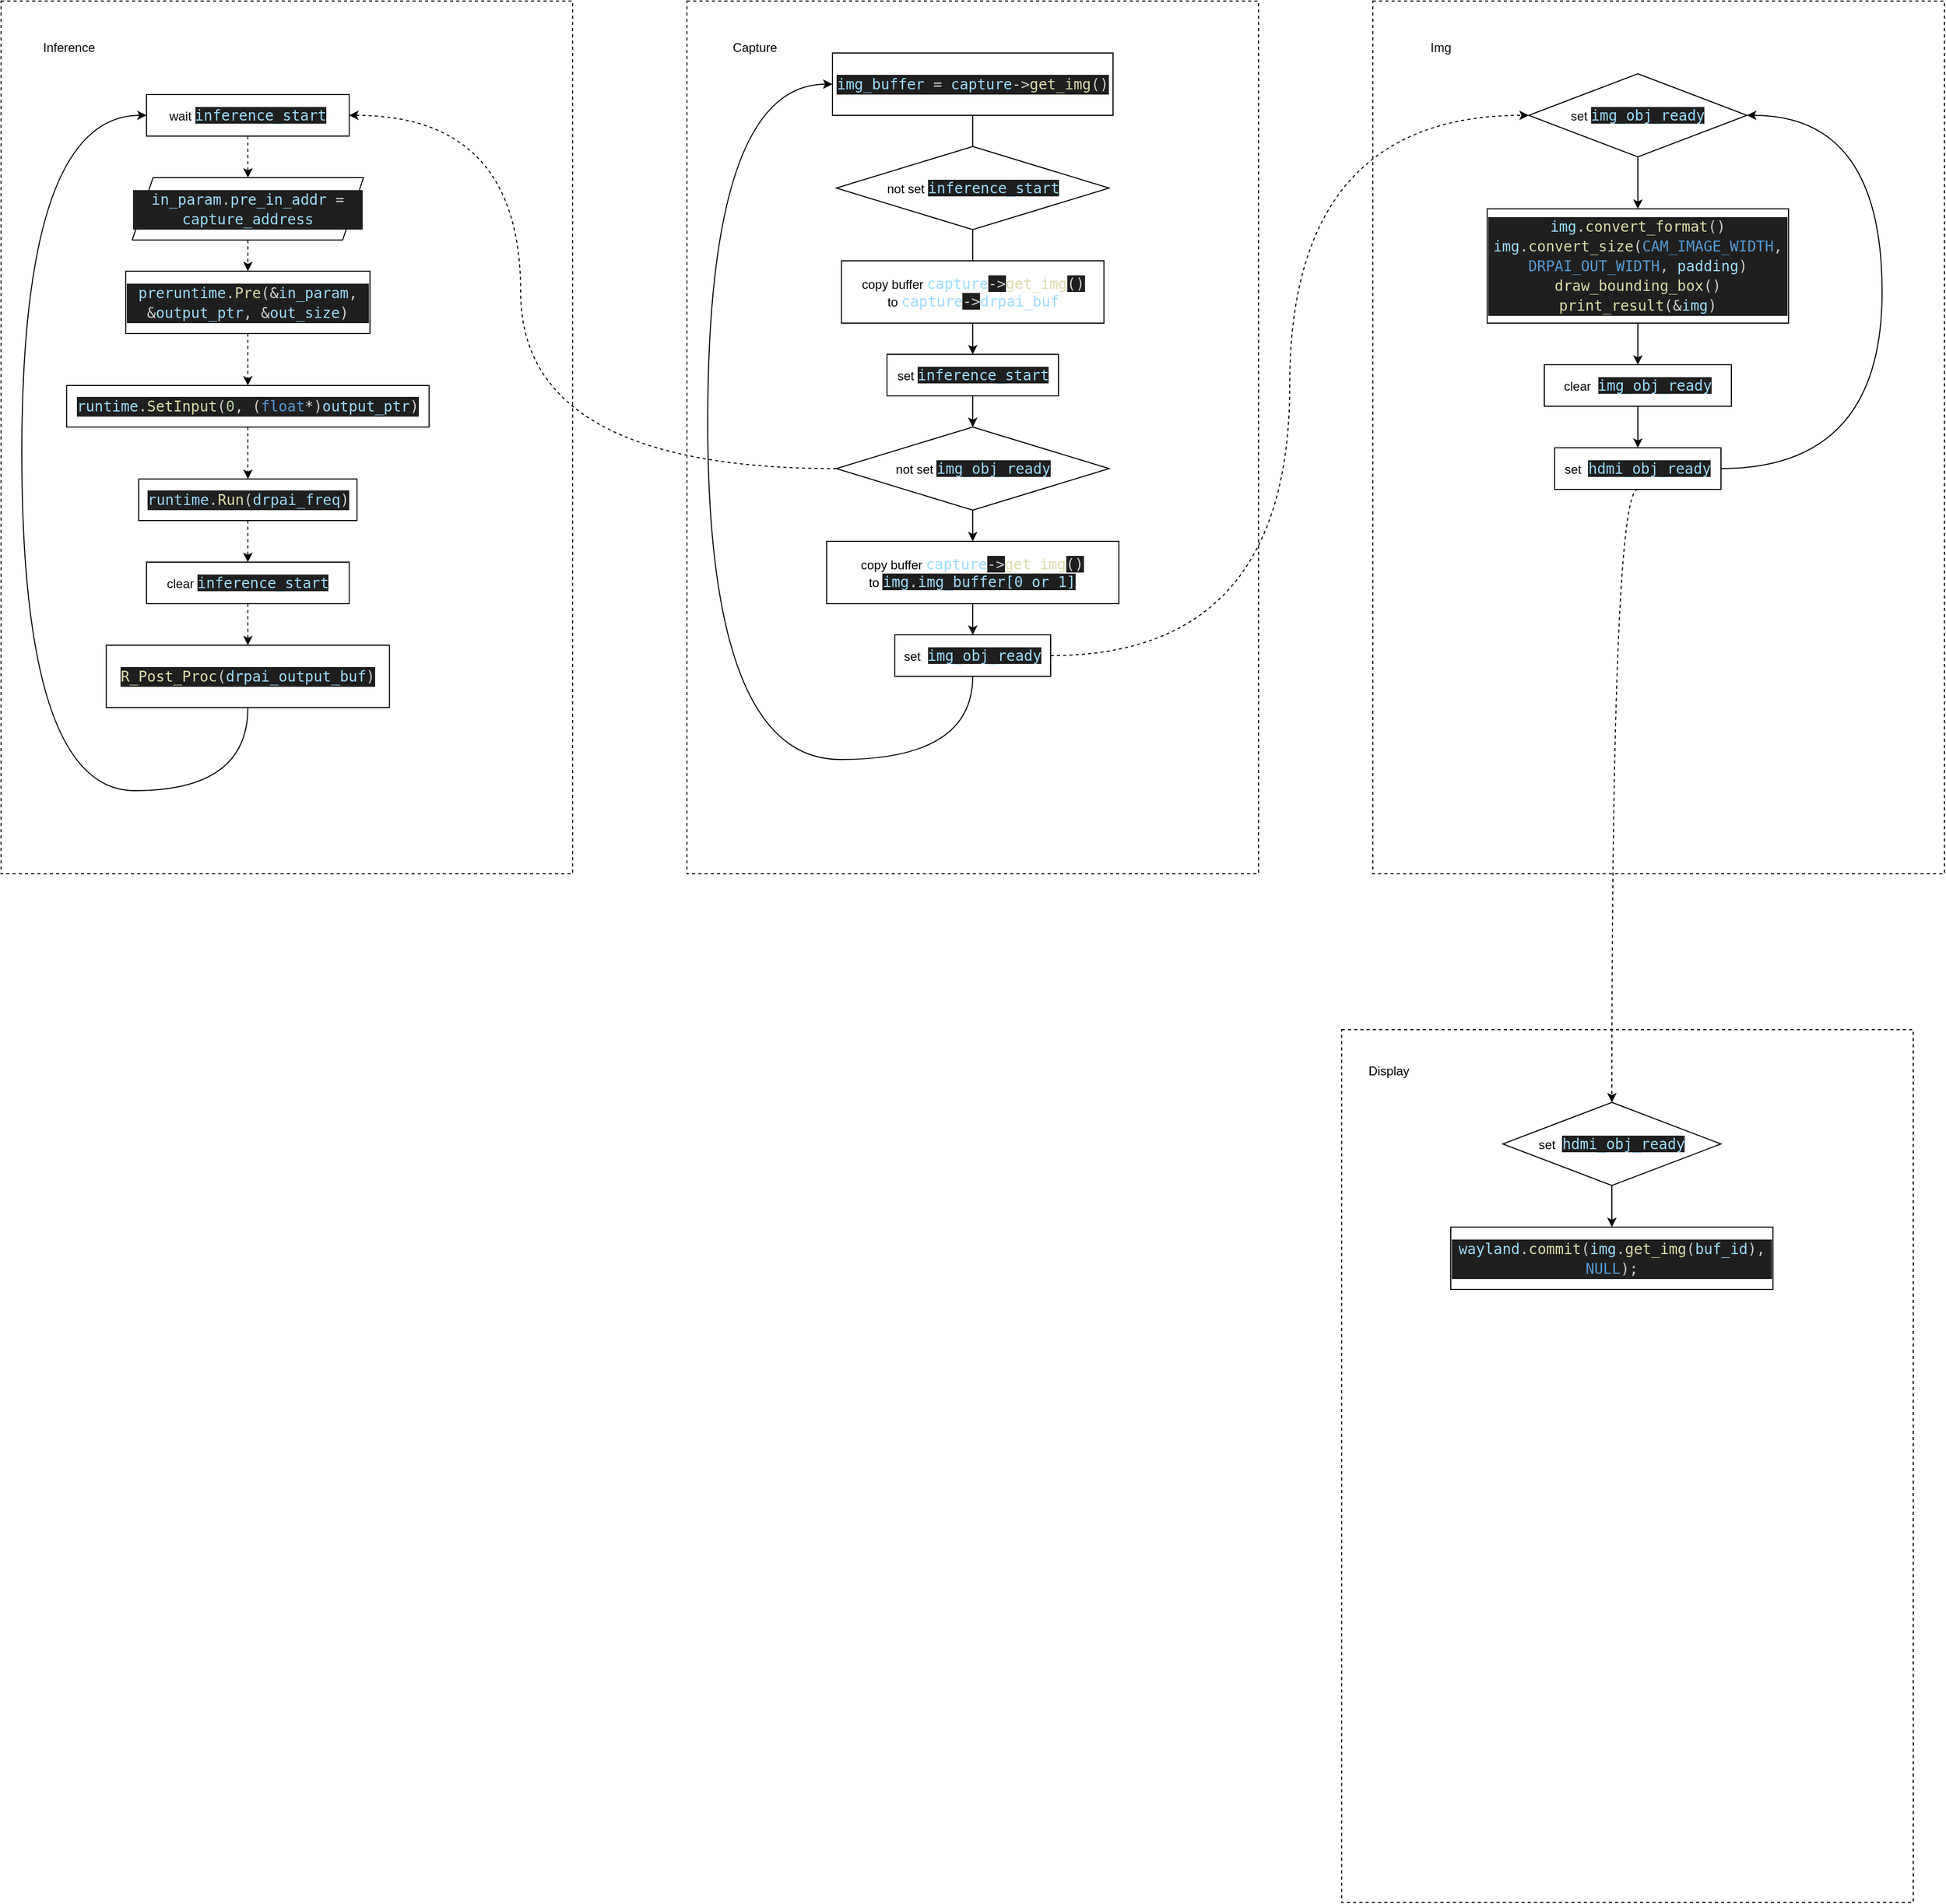 <mxfile>
    <diagram id="_45znqR_parI-b0OOBPH" name="Page-1">
        <mxGraphModel dx="1987" dy="827" grid="1" gridSize="10" guides="1" tooltips="1" connect="1" arrows="1" fold="1" page="1" pageScale="1" pageWidth="850" pageHeight="1100" math="0" shadow="0">
            <root>
                <mxCell id="0"/>
                <mxCell id="1" parent="0"/>
                <mxCell id="45" value="" style="rounded=0;whiteSpace=wrap;html=1;fillColor=none;dashed=1;strokeColor=default;" parent="1" vertex="1">
                    <mxGeometry x="710" y="1170" width="550" height="840" as="geometry"/>
                </mxCell>
                <mxCell id="24" value="" style="rounded=0;whiteSpace=wrap;html=1;fillColor=none;dashed=1;strokeColor=default;" parent="1" vertex="1">
                    <mxGeometry x="80" y="180" width="550" height="840" as="geometry"/>
                </mxCell>
                <mxCell id="7" value="Capture" style="text;html=1;align=center;verticalAlign=middle;resizable=0;points=[];autosize=1;strokeColor=none;fillColor=none;" parent="1" vertex="1">
                    <mxGeometry x="110" y="210" width="70" height="30" as="geometry"/>
                </mxCell>
                <mxCell id="16" style="edgeStyle=none;html=1;entryX=0.5;entryY=0;entryDx=0;entryDy=0;exitX=0.5;exitY=1;exitDx=0;exitDy=0;" parent="1" source="46" target="15" edge="1">
                    <mxGeometry relative="1" as="geometry">
                        <mxPoint x="570" y="1390" as="sourcePoint"/>
                    </mxGeometry>
                </mxCell>
                <mxCell id="13" value="Display" style="text;html=1;align=center;verticalAlign=middle;resizable=0;points=[];autosize=1;strokeColor=none;fillColor=none;" parent="1" vertex="1">
                    <mxGeometry x="725" y="1195" width="60" height="30" as="geometry"/>
                </mxCell>
                <mxCell id="15" value="&lt;div style=&quot;color: rgb(204, 204, 204); background-color: rgb(31, 31, 31); font-family: &amp;quot;Droid Sans Mono&amp;quot;, &amp;quot;monospace&amp;quot;, monospace; font-size: 14px; line-height: 19px;&quot;&gt;&lt;span style=&quot;color: #9cdcfe;&quot;&gt;wayland&lt;/span&gt;.&lt;span style=&quot;color: #dcdcaa;&quot;&gt;commit&lt;/span&gt;(&lt;span style=&quot;color: #9cdcfe;&quot;&gt;img&lt;/span&gt;.&lt;span style=&quot;color: #dcdcaa;&quot;&gt;get_img&lt;/span&gt;(&lt;span style=&quot;color: #9cdcfe;&quot;&gt;buf_id&lt;/span&gt;), &lt;span style=&quot;color: #569cd6;&quot;&gt;NULL&lt;/span&gt;);&lt;/div&gt;" style="rounded=0;whiteSpace=wrap;html=1;" parent="1" vertex="1">
                    <mxGeometry x="815" y="1360" width="310" height="60" as="geometry"/>
                </mxCell>
                <mxCell id="29" value="" style="edgeStyle=none;html=1;" parent="1" source="17" target="28" edge="1">
                    <mxGeometry relative="1" as="geometry"/>
                </mxCell>
                <mxCell id="17" value="set&amp;nbsp;&lt;span style=&quot;color: rgb(156, 220, 254); background-color: rgb(31, 31, 31); font-family: &amp;quot;Droid Sans Mono&amp;quot;, &amp;quot;monospace&amp;quot;, monospace; font-size: 14px;&quot;&gt;inference_start&lt;/span&gt;" style="whiteSpace=wrap;html=1;" parent="1" vertex="1">
                    <mxGeometry x="272.5" y="520" width="165" height="40" as="geometry"/>
                </mxCell>
                <mxCell id="19" value="" style="edgeStyle=none;html=1;startArrow=none;" parent="1" source="26" target="17" edge="1">
                    <mxGeometry relative="1" as="geometry"/>
                </mxCell>
                <mxCell id="18" value="&lt;div style=&quot;color: rgb(204, 204, 204); background-color: rgb(31, 31, 31); font-family: &amp;quot;Droid Sans Mono&amp;quot;, &amp;quot;monospace&amp;quot;, monospace; font-size: 14px; line-height: 19px;&quot;&gt;&lt;span style=&quot;color: #9cdcfe;&quot;&gt;img_buffer&lt;/span&gt; &lt;span style=&quot;color: #d4d4d4;&quot;&gt;=&lt;/span&gt; &lt;span style=&quot;color: #9cdcfe;&quot;&gt;capture&lt;/span&gt;-&amp;gt;&lt;span style=&quot;color: #dcdcaa;&quot;&gt;get_img&lt;/span&gt;()&lt;/div&gt;" style="whiteSpace=wrap;html=1;" parent="1" vertex="1">
                    <mxGeometry x="220" y="230" width="270" height="60" as="geometry"/>
                </mxCell>
                <mxCell id="39" style="edgeStyle=orthogonalEdgeStyle;curved=1;html=1;exitX=0.5;exitY=1;exitDx=0;exitDy=0;entryX=0;entryY=0.5;entryDx=0;entryDy=0;" parent="1" source="20" target="18" edge="1">
                    <mxGeometry relative="1" as="geometry">
                        <Array as="points">
                            <mxPoint x="355" y="910"/>
                            <mxPoint x="100" y="910"/>
                            <mxPoint x="100" y="260"/>
                        </Array>
                    </mxGeometry>
                </mxCell>
                <mxCell id="20" value="set&amp;nbsp;&amp;nbsp;&lt;span style=&quot;color: rgb(156, 220, 254); background-color: rgb(31, 31, 31); font-family: &amp;quot;Droid Sans Mono&amp;quot;, &amp;quot;monospace&amp;quot;, monospace; font-size: 14px;&quot;&gt;img_obj_ready&lt;/span&gt;" style="whiteSpace=wrap;html=1;" parent="1" vertex="1">
                    <mxGeometry x="280" y="790" width="150" height="40" as="geometry"/>
                </mxCell>
                <mxCell id="23" value="" style="edgeStyle=none;html=1;endArrow=none;" parent="1" source="18" target="22" edge="1">
                    <mxGeometry relative="1" as="geometry">
                        <mxPoint x="355" y="290" as="sourcePoint"/>
                        <mxPoint x="355" y="460" as="targetPoint"/>
                    </mxGeometry>
                </mxCell>
                <mxCell id="22" value="not set&amp;nbsp;&lt;span style=&quot;color: rgb(156, 220, 254); background-color: rgb(31, 31, 31); font-family: &amp;quot;Droid Sans Mono&amp;quot;, &amp;quot;monospace&amp;quot;, monospace; font-size: 14px;&quot;&gt;inference_start&lt;/span&gt;" style="rhombus;whiteSpace=wrap;html=1;" parent="1" vertex="1">
                    <mxGeometry x="223.75" y="320" width="262.5" height="80" as="geometry"/>
                </mxCell>
                <mxCell id="27" value="" style="edgeStyle=none;html=1;startArrow=none;endArrow=none;" parent="1" source="22" target="26" edge="1">
                    <mxGeometry relative="1" as="geometry">
                        <mxPoint x="355.0" y="420" as="sourcePoint"/>
                        <mxPoint x="355.0" y="640" as="targetPoint"/>
                    </mxGeometry>
                </mxCell>
                <mxCell id="26" value="copy buffer&amp;nbsp;&lt;span style=&quot;font-family: &amp;quot;Droid Sans Mono&amp;quot;, &amp;quot;monospace&amp;quot;, monospace; font-size: 14px; color: rgb(156, 220, 254);&quot;&gt;capture&lt;/span&gt;&lt;span style=&quot;background-color: rgb(31, 31, 31); color: rgb(204, 204, 204); font-family: &amp;quot;Droid Sans Mono&amp;quot;, &amp;quot;monospace&amp;quot;, monospace; font-size: 14px;&quot;&gt;-&amp;gt;&lt;/span&gt;&lt;span style=&quot;font-family: &amp;quot;Droid Sans Mono&amp;quot;, &amp;quot;monospace&amp;quot;, monospace; font-size: 14px; color: rgb(220, 220, 170);&quot;&gt;get_img&lt;/span&gt;&lt;span style=&quot;background-color: rgb(31, 31, 31); color: rgb(204, 204, 204); font-family: &amp;quot;Droid Sans Mono&amp;quot;, &amp;quot;monospace&amp;quot;, monospace; font-size: 14px;&quot;&gt;()&lt;br&gt;&lt;/span&gt;&lt;span style=&quot;background-color: initial;&quot;&gt;to&amp;nbsp;&lt;/span&gt;&lt;span style=&quot;background-color: initial; font-family: &amp;quot;Droid Sans Mono&amp;quot;, &amp;quot;monospace&amp;quot;, monospace; font-size: 14px; color: rgb(156, 220, 254);&quot;&gt;capture&lt;/span&gt;&lt;span style=&quot;background-color: rgb(31, 31, 31); color: rgb(204, 204, 204); font-family: &amp;quot;Droid Sans Mono&amp;quot;, &amp;quot;monospace&amp;quot;, monospace; font-size: 14px;&quot;&gt;-&amp;gt;&lt;/span&gt;&lt;span style=&quot;background-color: initial; font-family: &amp;quot;Droid Sans Mono&amp;quot;, &amp;quot;monospace&amp;quot;, monospace; font-size: 14px; color: rgb(156, 220, 254);&quot;&gt;drpai_buf&lt;/span&gt;" style="rounded=0;whiteSpace=wrap;html=1;strokeColor=default;fillColor=default;" parent="1" vertex="1">
                    <mxGeometry x="228.75" y="430" width="252.5" height="60" as="geometry"/>
                </mxCell>
                <mxCell id="31" value="" style="edgeStyle=none;html=1;" parent="1" source="28" target="30" edge="1">
                    <mxGeometry relative="1" as="geometry"/>
                </mxCell>
                <mxCell id="36" style="edgeStyle=orthogonalEdgeStyle;html=1;exitX=1;exitY=0.5;exitDx=0;exitDy=0;entryX=0;entryY=0.5;entryDx=0;entryDy=0;curved=1;dashed=1;" parent="1" source="20" target="35" edge="1">
                    <mxGeometry relative="1" as="geometry"/>
                </mxCell>
                <mxCell id="51" style="edgeStyle=orthogonalEdgeStyle;curved=1;html=1;exitX=0;exitY=0.5;exitDx=0;exitDy=0;entryX=1;entryY=0.5;entryDx=0;entryDy=0;dashed=1;" parent="1" source="28" target="50" edge="1">
                    <mxGeometry relative="1" as="geometry">
                        <Array as="points">
                            <mxPoint x="-80" y="630"/>
                            <mxPoint x="-80" y="290"/>
                        </Array>
                    </mxGeometry>
                </mxCell>
                <mxCell id="28" value="not set&amp;nbsp;&lt;span style=&quot;color: rgb(156, 220, 254); background-color: rgb(31, 31, 31); font-family: &amp;quot;Droid Sans Mono&amp;quot;, &amp;quot;monospace&amp;quot;, monospace; font-size: 14px;&quot;&gt;img_obj_ready&lt;/span&gt;" style="rhombus;whiteSpace=wrap;html=1;" parent="1" vertex="1">
                    <mxGeometry x="223.75" y="590" width="262.5" height="80" as="geometry"/>
                </mxCell>
                <mxCell id="32" value="" style="edgeStyle=none;html=1;" parent="1" source="30" target="20" edge="1">
                    <mxGeometry relative="1" as="geometry"/>
                </mxCell>
                <mxCell id="30" value="copy buffer&amp;nbsp;&lt;span style=&quot;font-family: &amp;quot;Droid Sans Mono&amp;quot;, &amp;quot;monospace&amp;quot;, monospace; font-size: 14px; color: rgb(156, 220, 254);&quot;&gt;capture&lt;/span&gt;&lt;span style=&quot;background-color: rgb(31, 31, 31); color: rgb(204, 204, 204); font-family: &amp;quot;Droid Sans Mono&amp;quot;, &amp;quot;monospace&amp;quot;, monospace; font-size: 14px;&quot;&gt;-&amp;gt;&lt;/span&gt;&lt;span style=&quot;font-family: &amp;quot;Droid Sans Mono&amp;quot;, &amp;quot;monospace&amp;quot;, monospace; font-size: 14px; color: rgb(220, 220, 170);&quot;&gt;get_img&lt;/span&gt;&lt;span style=&quot;background-color: rgb(31, 31, 31); color: rgb(204, 204, 204); font-family: &amp;quot;Droid Sans Mono&amp;quot;, &amp;quot;monospace&amp;quot;, monospace; font-size: 14px;&quot;&gt;()&lt;br&gt;&lt;/span&gt;&lt;span style=&quot;background-color: initial;&quot;&gt;to&amp;nbsp;&lt;/span&gt;&lt;span style=&quot;color: rgb(156, 220, 254); background-color: rgb(31, 31, 31); font-family: &amp;quot;Droid Sans Mono&amp;quot;, &amp;quot;monospace&amp;quot;, monospace; font-size: 14px;&quot;&gt;img&lt;/span&gt;&lt;span style=&quot;background-color: rgb(31, 31, 31); font-family: &amp;quot;Droid Sans Mono&amp;quot;, &amp;quot;monospace&amp;quot;, monospace; font-size: 14px;&quot;&gt;&lt;font color=&quot;#cccccc&quot;&gt;.&lt;/font&gt;&lt;/span&gt;&lt;span style=&quot;color: rgb(156, 220, 254); background-color: rgb(31, 31, 31); font-family: &amp;quot;Droid Sans Mono&amp;quot;, &amp;quot;monospace&amp;quot;, monospace; font-size: 14px;&quot;&gt;img_buffer[0 or 1]&lt;/span&gt;" style="rounded=0;whiteSpace=wrap;html=1;strokeColor=default;fillColor=default;" parent="1" vertex="1">
                    <mxGeometry x="214.37" y="700" width="281.25" height="60" as="geometry"/>
                </mxCell>
                <mxCell id="33" value="" style="rounded=0;whiteSpace=wrap;html=1;fillColor=none;dashed=1;strokeColor=default;" parent="1" vertex="1">
                    <mxGeometry x="740" y="180" width="550" height="840" as="geometry"/>
                </mxCell>
                <mxCell id="34" value="Img" style="text;html=1;align=center;verticalAlign=middle;resizable=0;points=[];autosize=1;strokeColor=none;fillColor=none;" parent="1" vertex="1">
                    <mxGeometry x="785" y="210" width="40" height="30" as="geometry"/>
                </mxCell>
                <mxCell id="38" value="" style="edgeStyle=orthogonalEdgeStyle;curved=1;html=1;" parent="1" source="35" target="37" edge="1">
                    <mxGeometry relative="1" as="geometry"/>
                </mxCell>
                <mxCell id="35" value="set&amp;nbsp;&lt;span style=&quot;color: rgb(156, 220, 254); background-color: rgb(31, 31, 31); font-family: &amp;quot;Droid Sans Mono&amp;quot;, &amp;quot;monospace&amp;quot;, monospace; font-size: 14px;&quot;&gt;img_obj_ready&lt;/span&gt;" style="rhombus;whiteSpace=wrap;html=1;strokeColor=default;fillColor=default;" parent="1" vertex="1">
                    <mxGeometry x="890" y="250" width="210" height="80" as="geometry"/>
                </mxCell>
                <mxCell id="41" value="" style="edgeStyle=orthogonalEdgeStyle;curved=1;html=1;" parent="1" source="37" target="40" edge="1">
                    <mxGeometry relative="1" as="geometry"/>
                </mxCell>
                <mxCell id="37" value="&lt;div style=&quot;color: rgb(204, 204, 204); background-color: rgb(31, 31, 31); font-family: &amp;quot;Droid Sans Mono&amp;quot;, &amp;quot;monospace&amp;quot;, monospace; font-size: 14px; line-height: 19px;&quot;&gt;&lt;span style=&quot;color: #9cdcfe;&quot;&gt;img&lt;/span&gt;.&lt;span style=&quot;color: #dcdcaa;&quot;&gt;convert_format&lt;/span&gt;()&lt;/div&gt;&lt;div style=&quot;color: rgb(204, 204, 204); background-color: rgb(31, 31, 31); font-family: &amp;quot;Droid Sans Mono&amp;quot;, &amp;quot;monospace&amp;quot;, monospace; font-size: 14px; line-height: 19px;&quot;&gt;&lt;div style=&quot;line-height: 19px;&quot;&gt;&lt;span style=&quot;color: #9cdcfe;&quot;&gt;img&lt;/span&gt;.&lt;span style=&quot;color: #dcdcaa;&quot;&gt;convert_size&lt;/span&gt;(&lt;span style=&quot;color: #569cd6;&quot;&gt;CAM_IMAGE_WIDTH&lt;/span&gt;, &lt;span style=&quot;color: #569cd6;&quot;&gt;DRPAI_OUT_WIDTH&lt;/span&gt;, &lt;span style=&quot;color: #9cdcfe;&quot;&gt;padding&lt;/span&gt;)&lt;/div&gt;&lt;div style=&quot;line-height: 19px;&quot;&gt;&lt;div style=&quot;line-height: 19px;&quot;&gt;&lt;span style=&quot;color: #dcdcaa;&quot;&gt;draw_bounding_box&lt;/span&gt;()&lt;/div&gt;&lt;div style=&quot;line-height: 19px;&quot;&gt;&lt;div style=&quot;line-height: 19px;&quot;&gt;&lt;span style=&quot;color: #dcdcaa;&quot;&gt;print_result&lt;/span&gt;(&lt;span style=&quot;color: #d4d4d4;&quot;&gt;&amp;amp;&lt;/span&gt;&lt;span style=&quot;color: #9cdcfe;&quot;&gt;img&lt;/span&gt;)&lt;/div&gt;&lt;/div&gt;&lt;/div&gt;&lt;/div&gt;" style="rounded=0;whiteSpace=wrap;html=1;strokeColor=default;fillColor=default;" parent="1" vertex="1">
                    <mxGeometry x="850" y="380" width="290" height="110" as="geometry"/>
                </mxCell>
                <mxCell id="43" value="" style="edgeStyle=orthogonalEdgeStyle;curved=1;html=1;" parent="1" source="40" target="42" edge="1">
                    <mxGeometry relative="1" as="geometry"/>
                </mxCell>
                <mxCell id="40" value="clear&amp;nbsp;&amp;nbsp;&lt;span style=&quot;color: rgb(156, 220, 254); background-color: rgb(31, 31, 31); font-family: &amp;quot;Droid Sans Mono&amp;quot;, &amp;quot;monospace&amp;quot;, monospace; font-size: 14px;&quot;&gt;img_obj_ready&lt;/span&gt;" style="whiteSpace=wrap;html=1;" parent="1" vertex="1">
                    <mxGeometry x="905" y="530" width="180" height="40" as="geometry"/>
                </mxCell>
                <mxCell id="44" style="edgeStyle=orthogonalEdgeStyle;curved=1;html=1;exitX=1;exitY=0.5;exitDx=0;exitDy=0;entryX=1;entryY=0.5;entryDx=0;entryDy=0;" parent="1" source="42" target="35" edge="1">
                    <mxGeometry relative="1" as="geometry">
                        <Array as="points">
                            <mxPoint x="1230" y="630"/>
                            <mxPoint x="1230" y="290"/>
                        </Array>
                    </mxGeometry>
                </mxCell>
                <mxCell id="47" style="edgeStyle=orthogonalEdgeStyle;curved=1;html=1;exitX=0.5;exitY=1;exitDx=0;exitDy=0;entryX=0.5;entryY=0;entryDx=0;entryDy=0;dashed=1;" parent="1" source="42" target="46" edge="1">
                    <mxGeometry relative="1" as="geometry">
                        <Array as="points">
                            <mxPoint x="970" y="650"/>
                        </Array>
                    </mxGeometry>
                </mxCell>
                <mxCell id="42" value="set&amp;nbsp;&amp;nbsp;&lt;span style=&quot;color: rgb(156, 220, 254); background-color: rgb(31, 31, 31); font-family: &amp;quot;Droid Sans Mono&amp;quot;, &amp;quot;monospace&amp;quot;, monospace; font-size: 14px;&quot;&gt;hdmi_obj_ready&lt;/span&gt;" style="whiteSpace=wrap;html=1;" parent="1" vertex="1">
                    <mxGeometry x="915" y="610" width="160" height="40" as="geometry"/>
                </mxCell>
                <mxCell id="46" value="set&amp;nbsp;&amp;nbsp;&lt;span style=&quot;color: rgb(156, 220, 254); background-color: rgb(31, 31, 31); font-family: &amp;quot;Droid Sans Mono&amp;quot;, &amp;quot;monospace&amp;quot;, monospace; font-size: 14px;&quot;&gt;hdmi_obj_ready&lt;/span&gt;" style="rhombus;whiteSpace=wrap;html=1;strokeColor=default;fillColor=default;" parent="1" vertex="1">
                    <mxGeometry x="865" y="1240" width="210" height="80" as="geometry"/>
                </mxCell>
                <mxCell id="48" value="" style="rounded=0;whiteSpace=wrap;html=1;fillColor=none;dashed=1;strokeColor=default;" parent="1" vertex="1">
                    <mxGeometry x="-580" y="180" width="550" height="840" as="geometry"/>
                </mxCell>
                <mxCell id="49" value="Inference" style="text;html=1;align=center;verticalAlign=middle;resizable=0;points=[];autosize=1;strokeColor=none;fillColor=none;" parent="1" vertex="1">
                    <mxGeometry x="-550" y="210" width="70" height="30" as="geometry"/>
                </mxCell>
                <mxCell id="54" value="" style="edgeStyle=orthogonalEdgeStyle;curved=1;html=1;dashed=1;" parent="1" source="50" target="53" edge="1">
                    <mxGeometry relative="1" as="geometry"/>
                </mxCell>
                <mxCell id="50" value="wait&amp;nbsp;&lt;span style=&quot;color: rgb(156, 220, 254); background-color: rgb(31, 31, 31); font-family: &amp;quot;Droid Sans Mono&amp;quot;, &amp;quot;monospace&amp;quot;, monospace; font-size: 14px;&quot;&gt;inference_start&lt;/span&gt;" style="rounded=0;whiteSpace=wrap;html=1;strokeColor=default;fillColor=default;" parent="1" vertex="1">
                    <mxGeometry x="-440" y="270" width="195" height="40" as="geometry"/>
                </mxCell>
                <mxCell id="57" value="" style="edgeStyle=orthogonalEdgeStyle;curved=1;html=1;dashed=1;" parent="1" source="52" target="56" edge="1">
                    <mxGeometry relative="1" as="geometry"/>
                </mxCell>
                <mxCell id="52" value="&lt;div style=&quot;color: rgb(204, 204, 204); background-color: rgb(31, 31, 31); font-family: &amp;quot;Droid Sans Mono&amp;quot;, &amp;quot;monospace&amp;quot;, monospace; font-size: 14px; line-height: 19px;&quot;&gt;&lt;span style=&quot;color: rgb(156, 220, 254);&quot;&gt;preruntime&lt;/span&gt;.&lt;span style=&quot;color: rgb(220, 220, 170);&quot;&gt;Pre&lt;/span&gt;(&lt;span style=&quot;color: rgb(212, 212, 212);&quot;&gt;&amp;amp;&lt;/span&gt;&lt;span style=&quot;color: rgb(156, 220, 254);&quot;&gt;in_param&lt;/span&gt;, &lt;span style=&quot;color: rgb(212, 212, 212);&quot;&gt;&amp;amp;&lt;/span&gt;&lt;span style=&quot;color: rgb(156, 220, 254);&quot;&gt;output_ptr&lt;/span&gt;, &lt;span style=&quot;color: rgb(212, 212, 212);&quot;&gt;&amp;amp;&lt;/span&gt;&lt;span style=&quot;color: rgb(156, 220, 254);&quot;&gt;out_size&lt;/span&gt;)&lt;br&gt;&lt;/div&gt;" style="rounded=0;whiteSpace=wrap;html=1;strokeColor=default;fillColor=default;" parent="1" vertex="1">
                    <mxGeometry x="-460" y="440" width="235" height="60" as="geometry"/>
                </mxCell>
                <mxCell id="55" value="" style="edgeStyle=orthogonalEdgeStyle;curved=1;html=1;dashed=1;" parent="1" source="53" target="52" edge="1">
                    <mxGeometry relative="1" as="geometry"/>
                </mxCell>
                <mxCell id="53" value="&lt;div style=&quot;color: rgb(204, 204, 204); background-color: rgb(31, 31, 31); font-family: &amp;quot;Droid Sans Mono&amp;quot;, &amp;quot;monospace&amp;quot;, monospace; font-size: 14px; line-height: 19px;&quot;&gt;&lt;span style=&quot;color: #9cdcfe;&quot;&gt;in_param&lt;/span&gt;.&lt;span style=&quot;color: #9cdcfe;&quot;&gt;pre_in_addr&lt;/span&gt;    &lt;span style=&quot;color: #d4d4d4;&quot;&gt;=&lt;/span&gt; &lt;span style=&quot;color: #9cdcfe;&quot;&gt;capture_address&lt;/span&gt;&lt;/div&gt;" style="shape=parallelogram;perimeter=parallelogramPerimeter;whiteSpace=wrap;html=1;fixedSize=1;strokeColor=default;fillColor=default;" parent="1" vertex="1">
                    <mxGeometry x="-453.75" y="350" width="222.5" height="60" as="geometry"/>
                </mxCell>
                <mxCell id="59" value="" style="edgeStyle=orthogonalEdgeStyle;curved=1;html=1;dashed=1;" parent="1" source="56" target="58" edge="1">
                    <mxGeometry relative="1" as="geometry"/>
                </mxCell>
                <mxCell id="56" value="&lt;div style=&quot;color: rgb(204, 204, 204); background-color: rgb(31, 31, 31); font-family: &amp;quot;Droid Sans Mono&amp;quot;, &amp;quot;monospace&amp;quot;, monospace; font-size: 14px; line-height: 19px;&quot;&gt;&lt;span style=&quot;color: #9cdcfe;&quot;&gt;runtime&lt;/span&gt;.&lt;span style=&quot;color: #dcdcaa;&quot;&gt;SetInput&lt;/span&gt;(&lt;span style=&quot;color: #b5cea8;&quot;&gt;0&lt;/span&gt;, (&lt;span style=&quot;color: #569cd6;&quot;&gt;float&lt;/span&gt;&lt;span style=&quot;color: #d4d4d4;&quot;&gt;*&lt;/span&gt;)&lt;span style=&quot;color: #9cdcfe;&quot;&gt;output_ptr&lt;/span&gt;)&lt;/div&gt;" style="rounded=0;whiteSpace=wrap;html=1;strokeColor=default;fillColor=default;" parent="1" vertex="1">
                    <mxGeometry x="-516.87" y="550" width="348.75" height="40" as="geometry"/>
                </mxCell>
                <mxCell id="61" value="" style="edgeStyle=orthogonalEdgeStyle;curved=1;html=1;dashed=1;" parent="1" source="58" target="60" edge="1">
                    <mxGeometry relative="1" as="geometry"/>
                </mxCell>
                <mxCell id="58" value="&lt;div style=&quot;color: rgb(204, 204, 204); background-color: rgb(31, 31, 31); font-family: &amp;quot;Droid Sans Mono&amp;quot;, &amp;quot;monospace&amp;quot;, monospace; font-size: 14px; line-height: 19px;&quot;&gt;&lt;span style=&quot;color: #9cdcfe;&quot;&gt;runtime&lt;/span&gt;.&lt;span style=&quot;color: #dcdcaa;&quot;&gt;Run&lt;/span&gt;(&lt;span style=&quot;color: #9cdcfe;&quot;&gt;drpai_freq&lt;/span&gt;)&lt;/div&gt;" style="rounded=0;whiteSpace=wrap;html=1;strokeColor=default;fillColor=default;" parent="1" vertex="1">
                    <mxGeometry x="-447.5" y="640" width="210" height="40" as="geometry"/>
                </mxCell>
                <mxCell id="63" value="" style="edgeStyle=orthogonalEdgeStyle;curved=1;html=1;dashed=1;" parent="1" source="60" target="62" edge="1">
                    <mxGeometry relative="1" as="geometry"/>
                </mxCell>
                <mxCell id="60" value="clear&amp;nbsp;&lt;span style=&quot;color: rgb(156, 220, 254); background-color: rgb(31, 31, 31); font-family: &amp;quot;Droid Sans Mono&amp;quot;, &amp;quot;monospace&amp;quot;, monospace; font-size: 14px;&quot;&gt;inference_start&lt;/span&gt;" style="rounded=0;whiteSpace=wrap;html=1;strokeColor=default;fillColor=default;" parent="1" vertex="1">
                    <mxGeometry x="-440" y="720" width="195" height="40" as="geometry"/>
                </mxCell>
                <mxCell id="64" style="edgeStyle=orthogonalEdgeStyle;curved=1;html=1;exitX=0.5;exitY=1;exitDx=0;exitDy=0;entryX=0;entryY=0.5;entryDx=0;entryDy=0;" parent="1" source="62" target="50" edge="1">
                    <mxGeometry relative="1" as="geometry">
                        <Array as="points">
                            <mxPoint x="-342" y="940"/>
                            <mxPoint x="-560" y="940"/>
                            <mxPoint x="-560" y="290"/>
                        </Array>
                    </mxGeometry>
                </mxCell>
                <mxCell id="62" value="&lt;div style=&quot;color: rgb(204, 204, 204); background-color: rgb(31, 31, 31); font-family: &amp;quot;Droid Sans Mono&amp;quot;, &amp;quot;monospace&amp;quot;, monospace; font-size: 14px; line-height: 19px;&quot;&gt;&lt;span style=&quot;color: #dcdcaa;&quot;&gt;R_Post_Proc&lt;/span&gt;(&lt;span style=&quot;color: #9cdcfe;&quot;&gt;drpai_output_buf&lt;/span&gt;)&lt;/div&gt;" style="rounded=0;whiteSpace=wrap;html=1;strokeColor=default;fillColor=default;" parent="1" vertex="1">
                    <mxGeometry x="-478.75" y="800" width="272.5" height="60" as="geometry"/>
                </mxCell>
            </root>
        </mxGraphModel>
    </diagram>
</mxfile>